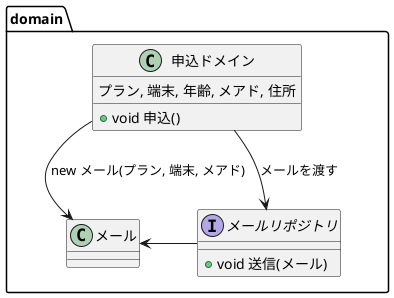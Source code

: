 @startuml

package domain {
class 申込ドメイン {
  プラン, 端末, 年齢, メアド, 住所
  + void 申込()
}

interface メールリポジトリ {
  + void 送信(メール)
}

申込ドメイン -d-> メールリポジトリ : メールを渡す

class メール
メールリポジトリ -l-> メール
申込ドメイン --> メール : new メール(プラン, 端末, メアド)
}

@enduml